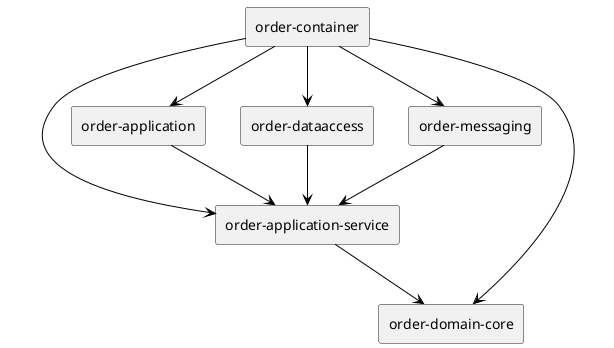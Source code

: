 @startuml
skinparam defaultTextAlignment center
skinparam rectangle {
  BackgroundColor<<optional>> beige
  BackgroundColor<<test>> lightGreen
  BackgroundColor<<runtime>> lightBlue
  BackgroundColor<<provided>> lightGray
}
rectangle "order-application-service" as com_food_ordering_system_order_application_service_jar_compile
rectangle "order-domain-core" as com_food_ordering_system_order_domain_core_jar_compile
rectangle "order-application" as com_food_ordering_system_order_application_jar_compile
rectangle "order-dataaccess" as com_food_ordering_system_order_dataaccess_jar_compile
rectangle "order-messaging" as com_food_ordering_system_order_messaging_jar_compile
rectangle "order-container" as com_food_ordering_system_order_container_jar_compile
com_food_ordering_system_order_application_service_jar_compile -[#000000]-> com_food_ordering_system_order_domain_core_jar_compile
com_food_ordering_system_order_application_jar_compile -[#000000]-> com_food_ordering_system_order_application_service_jar_compile
com_food_ordering_system_order_dataaccess_jar_compile -[#000000]-> com_food_ordering_system_order_application_service_jar_compile
com_food_ordering_system_order_messaging_jar_compile -[#000000]-> com_food_ordering_system_order_application_service_jar_compile
com_food_ordering_system_order_container_jar_compile -[#000000]-> com_food_ordering_system_order_domain_core_jar_compile
com_food_ordering_system_order_container_jar_compile -[#000000]-> com_food_ordering_system_order_application_service_jar_compile
com_food_ordering_system_order_container_jar_compile -[#000000]-> com_food_ordering_system_order_application_jar_compile
com_food_ordering_system_order_container_jar_compile -[#000000]-> com_food_ordering_system_order_dataaccess_jar_compile
com_food_ordering_system_order_container_jar_compile -[#000000]-> com_food_ordering_system_order_messaging_jar_compile
@enduml